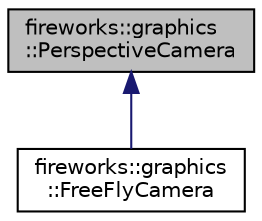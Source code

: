 digraph "fireworks::graphics::PerspectiveCamera"
{
 // LATEX_PDF_SIZE
  edge [fontname="Helvetica",fontsize="10",labelfontname="Helvetica",labelfontsize="10"];
  node [fontname="Helvetica",fontsize="10",shape=record];
  Node1 [label="fireworks::graphics\l::PerspectiveCamera",height=0.2,width=0.4,color="black", fillcolor="grey75", style="filled", fontcolor="black",tooltip="A perspective camera to view objects in perspective projection."];
  Node1 -> Node2 [dir="back",color="midnightblue",fontsize="10",style="solid",fontname="Helvetica"];
  Node2 [label="fireworks::graphics\l::FreeFlyCamera",height=0.2,width=0.4,color="black", fillcolor="white", style="filled",URL="$classfireworks_1_1graphics_1_1_free_fly_camera.html",tooltip="A free flying 3D camera."];
}
